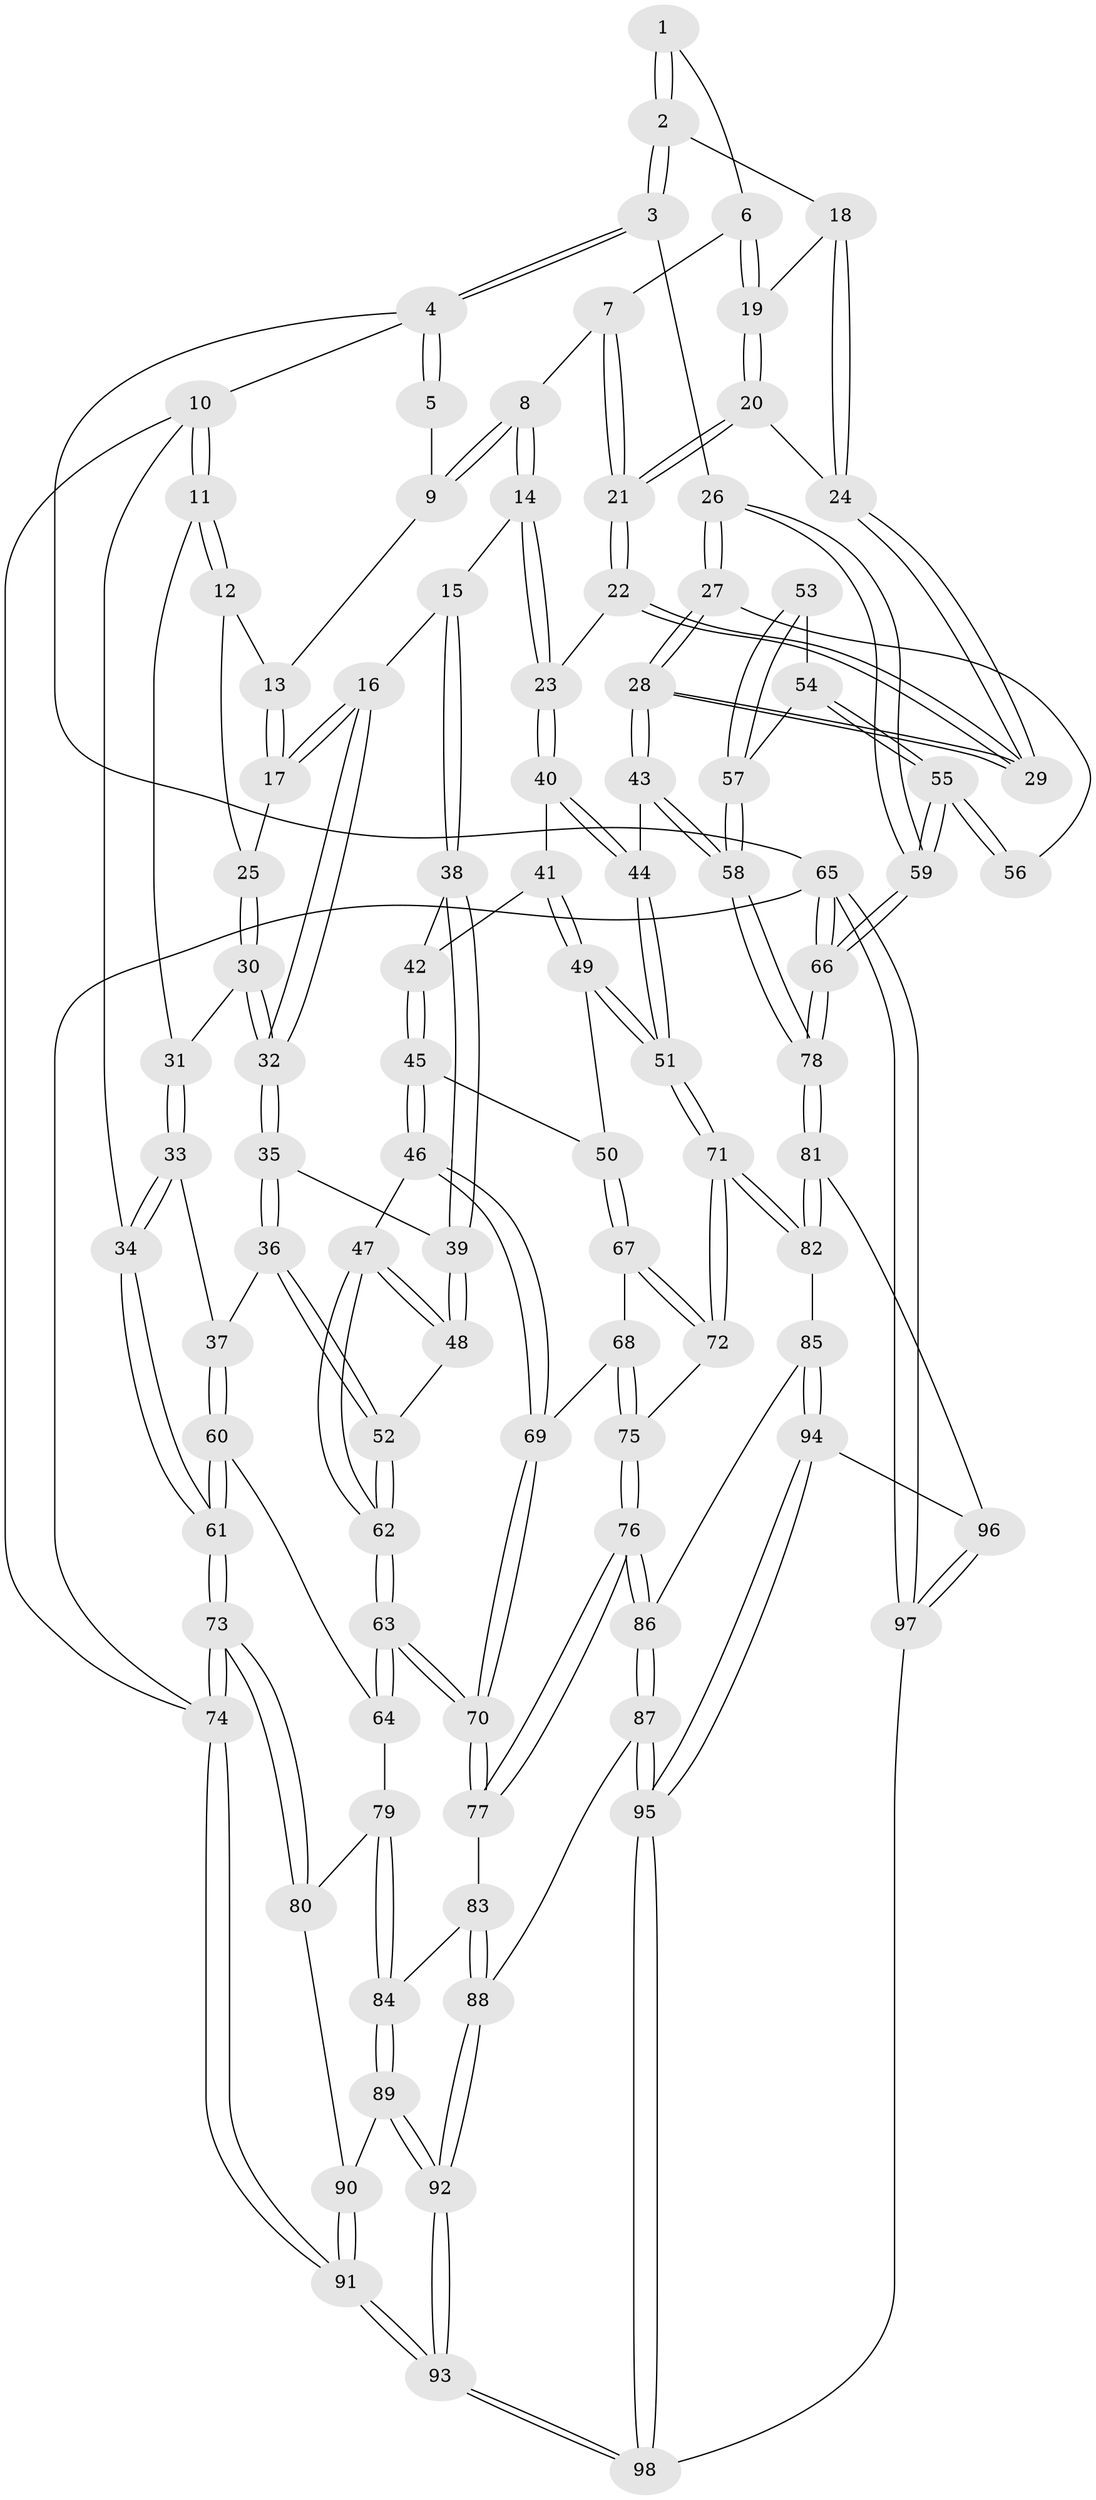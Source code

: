// Generated by graph-tools (version 1.1) at 2025/38/03/09/25 02:38:20]
// undirected, 98 vertices, 242 edges
graph export_dot {
graph [start="1"]
  node [color=gray90,style=filled];
  1 [pos="+0.7687482786420492+0.05628378598752224"];
  2 [pos="+0.9013555031693824+0.15469006518678632"];
  3 [pos="+1+0.21652137222579898"];
  4 [pos="+1+0"];
  5 [pos="+0.7664006506808755+0"];
  6 [pos="+0.7464432197263952+0.0955404559478406"];
  7 [pos="+0.6084964685813092+0.12038058203868927"];
  8 [pos="+0.5831798172332422+0.10745392921222911"];
  9 [pos="+0.46451031611906335+0"];
  10 [pos="+0+0"];
  11 [pos="+0+0"];
  12 [pos="+0+0"];
  13 [pos="+0.42650229135534823+0"];
  14 [pos="+0.5068786370136245+0.29053282566288274"];
  15 [pos="+0.4474673439284302+0.2856678822428028"];
  16 [pos="+0.409985125415529+0.26548048997274604"];
  17 [pos="+0.37679856631123726+0.16851612784645892"];
  18 [pos="+0.8604480821246078+0.16967778946013484"];
  19 [pos="+0.7468377567523533+0.1593227574933819"];
  20 [pos="+0.7376458071063751+0.18833238253926116"];
  21 [pos="+0.6771417686323701+0.22131427821623556"];
  22 [pos="+0.6531600625014246+0.28612610736428423"];
  23 [pos="+0.5577891288405964+0.3197047919751185"];
  24 [pos="+0.7871200326281573+0.2295820310111799"];
  25 [pos="+0.218796901710254+0.18165589192920575"];
  26 [pos="+1+0.22999810864308207"];
  27 [pos="+0.8592173957746119+0.4029090309541964"];
  28 [pos="+0.8494726094903582+0.4051446288216735"];
  29 [pos="+0.8490512112100536+0.4047022797111624"];
  30 [pos="+0.19340550257418027+0.2535752501704119"];
  31 [pos="+0.13446286743241276+0.2698676255991535"];
  32 [pos="+0.28530953620966065+0.341041494958427"];
  33 [pos="+0.10132331983215079+0.3052076521611442"];
  34 [pos="+0+0.3325681732361324"];
  35 [pos="+0.2545118897079178+0.4294319810480262"];
  36 [pos="+0.2500320447043794+0.43346436322095727"];
  37 [pos="+0.18590511673197005+0.4620092478348212"];
  38 [pos="+0.4210648632416728+0.43562097342397427"];
  39 [pos="+0.36500734408704316+0.45840005163693814"];
  40 [pos="+0.5689944390214637+0.376733672995744"];
  41 [pos="+0.5199559032391713+0.4621101330674346"];
  42 [pos="+0.43524190621975906+0.44848811436177544"];
  43 [pos="+0.7553012565535225+0.526272484320139"];
  44 [pos="+0.7305026774297393+0.5337397097908896"];
  45 [pos="+0.44487653129969895+0.5526264646810749"];
  46 [pos="+0.43060380363085565+0.5594776834648311"];
  47 [pos="+0.40428947650814456+0.5480946626626071"];
  48 [pos="+0.383306177676564+0.5333440251586946"];
  49 [pos="+0.5315210520960147+0.5446419766290092"];
  50 [pos="+0.5026614817170911+0.5529655080946334"];
  51 [pos="+0.6506146928270962+0.6007798126645824"];
  52 [pos="+0.3206343069041596+0.5493274339499904"];
  53 [pos="+0.9332067031180944+0.5538108505137019"];
  54 [pos="+1+0.6096771583976701"];
  55 [pos="+1+0.6088187333204118"];
  56 [pos="+0.8859480583796643+0.4466891086471767"];
  57 [pos="+0.9214845784755803+0.6309239634551257"];
  58 [pos="+0.8605756224406467+0.6632623926997635"];
  59 [pos="+1+0.6414216258654832"];
  60 [pos="+0.13502725309232025+0.523117583774625"];
  61 [pos="+0+0.4753377238024395"];
  62 [pos="+0.30016873550681566+0.6296798221433683"];
  63 [pos="+0.2960972374797009+0.6398348319487106"];
  64 [pos="+0.15050781146731174+0.5653207274626261"];
  65 [pos="+1+1"];
  66 [pos="+1+1"];
  67 [pos="+0.48231844362358817+0.6415249173635783"];
  68 [pos="+0.4450769540251495+0.6432867958406454"];
  69 [pos="+0.4136985764424344+0.6208853314144392"];
  70 [pos="+0.3199010900869551+0.6818912585291879"];
  71 [pos="+0.6304329726783701+0.6735806342155523"];
  72 [pos="+0.5329017105795285+0.6829304407101923"];
  73 [pos="+0+0.7439643716542437"];
  74 [pos="+0+1"];
  75 [pos="+0.454416458303302+0.7326902061374219"];
  76 [pos="+0.4138606954149731+0.7851701037062083"];
  77 [pos="+0.32065720426263217+0.733006978423422"];
  78 [pos="+0.885975319236765+0.8414859115695168"];
  79 [pos="+0.13449734280464828+0.6335908741917006"];
  80 [pos="+0+0.7608283247490514"];
  81 [pos="+0.7994763884123051+0.833016669413378"];
  82 [pos="+0.649228148612343+0.7636767018845654"];
  83 [pos="+0.27402688849288076+0.7624019536698797"];
  84 [pos="+0.21204005351465655+0.7855997840022767"];
  85 [pos="+0.561966191834237+0.8525410398598942"];
  86 [pos="+0.4215562789968605+0.7989406664032963"];
  87 [pos="+0.37318567175523626+0.9281300402966893"];
  88 [pos="+0.33699829061576986+0.961250608621598"];
  89 [pos="+0.16199824927948503+0.8420933800997997"];
  90 [pos="+0.05196375795205194+0.793403693452079"];
  91 [pos="+0+1"];
  92 [pos="+0.19704696026066595+1"];
  93 [pos="+0.17645358683628465+1"];
  94 [pos="+0.5644018738411261+0.9064651176799133"];
  95 [pos="+0.5499328891211512+0.9620236895445201"];
  96 [pos="+0.6990266214913213+0.9311602660156532"];
  97 [pos="+0.67704877819635+1"];
  98 [pos="+0.5792834792257824+1"];
  1 -- 2;
  1 -- 2;
  1 -- 6;
  2 -- 3;
  2 -- 3;
  2 -- 18;
  3 -- 4;
  3 -- 4;
  3 -- 26;
  4 -- 5;
  4 -- 5;
  4 -- 10;
  4 -- 65;
  5 -- 9;
  6 -- 7;
  6 -- 19;
  6 -- 19;
  7 -- 8;
  7 -- 21;
  7 -- 21;
  8 -- 9;
  8 -- 9;
  8 -- 14;
  8 -- 14;
  9 -- 13;
  10 -- 11;
  10 -- 11;
  10 -- 34;
  10 -- 74;
  11 -- 12;
  11 -- 12;
  11 -- 31;
  12 -- 13;
  12 -- 25;
  13 -- 17;
  13 -- 17;
  14 -- 15;
  14 -- 23;
  14 -- 23;
  15 -- 16;
  15 -- 38;
  15 -- 38;
  16 -- 17;
  16 -- 17;
  16 -- 32;
  16 -- 32;
  17 -- 25;
  18 -- 19;
  18 -- 24;
  18 -- 24;
  19 -- 20;
  19 -- 20;
  20 -- 21;
  20 -- 21;
  20 -- 24;
  21 -- 22;
  21 -- 22;
  22 -- 23;
  22 -- 29;
  22 -- 29;
  23 -- 40;
  23 -- 40;
  24 -- 29;
  24 -- 29;
  25 -- 30;
  25 -- 30;
  26 -- 27;
  26 -- 27;
  26 -- 59;
  26 -- 59;
  27 -- 28;
  27 -- 28;
  27 -- 56;
  28 -- 29;
  28 -- 29;
  28 -- 43;
  28 -- 43;
  30 -- 31;
  30 -- 32;
  30 -- 32;
  31 -- 33;
  31 -- 33;
  32 -- 35;
  32 -- 35;
  33 -- 34;
  33 -- 34;
  33 -- 37;
  34 -- 61;
  34 -- 61;
  35 -- 36;
  35 -- 36;
  35 -- 39;
  36 -- 37;
  36 -- 52;
  36 -- 52;
  37 -- 60;
  37 -- 60;
  38 -- 39;
  38 -- 39;
  38 -- 42;
  39 -- 48;
  39 -- 48;
  40 -- 41;
  40 -- 44;
  40 -- 44;
  41 -- 42;
  41 -- 49;
  41 -- 49;
  42 -- 45;
  42 -- 45;
  43 -- 44;
  43 -- 58;
  43 -- 58;
  44 -- 51;
  44 -- 51;
  45 -- 46;
  45 -- 46;
  45 -- 50;
  46 -- 47;
  46 -- 69;
  46 -- 69;
  47 -- 48;
  47 -- 48;
  47 -- 62;
  47 -- 62;
  48 -- 52;
  49 -- 50;
  49 -- 51;
  49 -- 51;
  50 -- 67;
  50 -- 67;
  51 -- 71;
  51 -- 71;
  52 -- 62;
  52 -- 62;
  53 -- 54;
  53 -- 57;
  53 -- 57;
  54 -- 55;
  54 -- 55;
  54 -- 57;
  55 -- 56;
  55 -- 56;
  55 -- 59;
  55 -- 59;
  57 -- 58;
  57 -- 58;
  58 -- 78;
  58 -- 78;
  59 -- 66;
  59 -- 66;
  60 -- 61;
  60 -- 61;
  60 -- 64;
  61 -- 73;
  61 -- 73;
  62 -- 63;
  62 -- 63;
  63 -- 64;
  63 -- 64;
  63 -- 70;
  63 -- 70;
  64 -- 79;
  65 -- 66;
  65 -- 66;
  65 -- 97;
  65 -- 97;
  65 -- 74;
  66 -- 78;
  66 -- 78;
  67 -- 68;
  67 -- 72;
  67 -- 72;
  68 -- 69;
  68 -- 75;
  68 -- 75;
  69 -- 70;
  69 -- 70;
  70 -- 77;
  70 -- 77;
  71 -- 72;
  71 -- 72;
  71 -- 82;
  71 -- 82;
  72 -- 75;
  73 -- 74;
  73 -- 74;
  73 -- 80;
  73 -- 80;
  74 -- 91;
  74 -- 91;
  75 -- 76;
  75 -- 76;
  76 -- 77;
  76 -- 77;
  76 -- 86;
  76 -- 86;
  77 -- 83;
  78 -- 81;
  78 -- 81;
  79 -- 80;
  79 -- 84;
  79 -- 84;
  80 -- 90;
  81 -- 82;
  81 -- 82;
  81 -- 96;
  82 -- 85;
  83 -- 84;
  83 -- 88;
  83 -- 88;
  84 -- 89;
  84 -- 89;
  85 -- 86;
  85 -- 94;
  85 -- 94;
  86 -- 87;
  86 -- 87;
  87 -- 88;
  87 -- 95;
  87 -- 95;
  88 -- 92;
  88 -- 92;
  89 -- 90;
  89 -- 92;
  89 -- 92;
  90 -- 91;
  90 -- 91;
  91 -- 93;
  91 -- 93;
  92 -- 93;
  92 -- 93;
  93 -- 98;
  93 -- 98;
  94 -- 95;
  94 -- 95;
  94 -- 96;
  95 -- 98;
  95 -- 98;
  96 -- 97;
  96 -- 97;
  97 -- 98;
}
